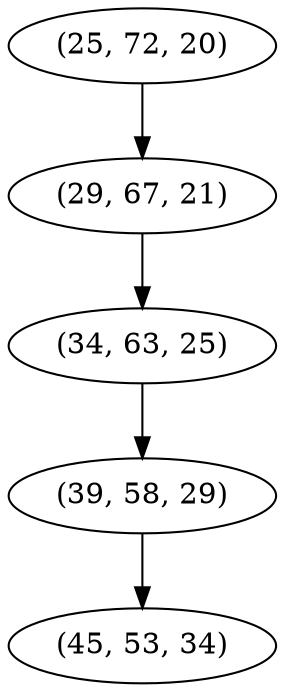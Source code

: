 digraph tree {
    "(25, 72, 20)";
    "(29, 67, 21)";
    "(34, 63, 25)";
    "(39, 58, 29)";
    "(45, 53, 34)";
    "(25, 72, 20)" -> "(29, 67, 21)";
    "(29, 67, 21)" -> "(34, 63, 25)";
    "(34, 63, 25)" -> "(39, 58, 29)";
    "(39, 58, 29)" -> "(45, 53, 34)";
}
